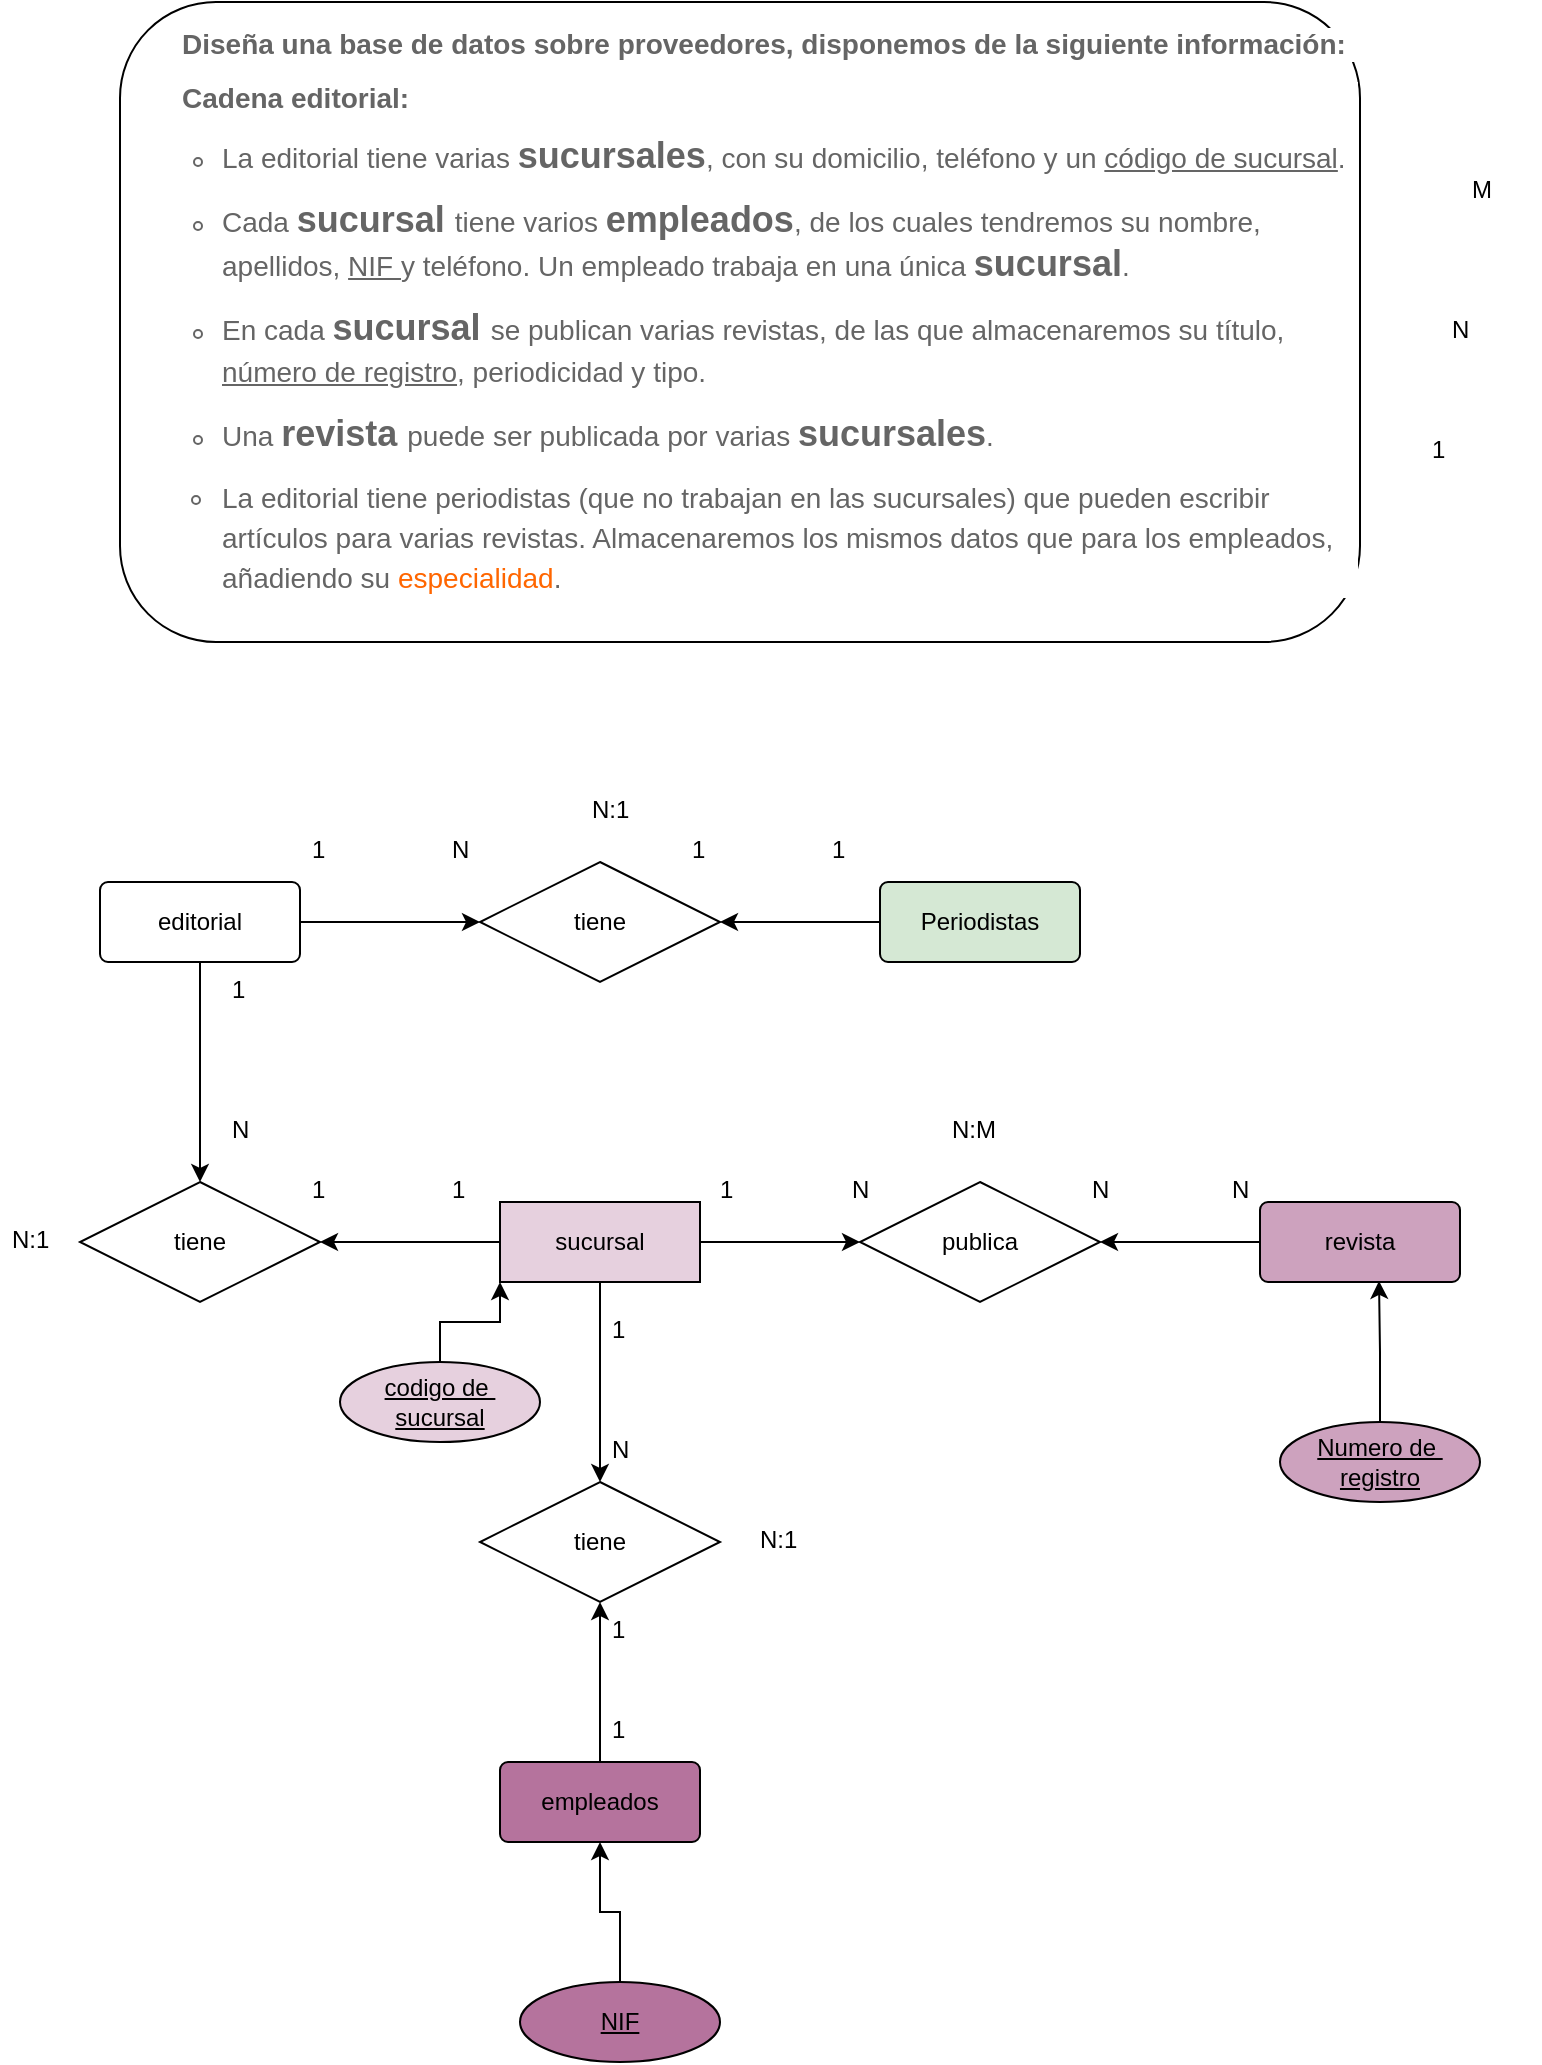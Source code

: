 <mxfile version="21.7.5" type="github">
  <diagram name="Page-1" id="VIYhORaKEfhmIQVhgsaw">
    <mxGraphModel dx="1793" dy="948" grid="1" gridSize="10" guides="1" tooltips="1" connect="1" arrows="1" fold="1" page="1" pageScale="1" pageWidth="827" pageHeight="1169" math="0" shadow="0">
      <root>
        <mxCell id="0" />
        <mxCell id="1" parent="0" />
        <mxCell id="52c86dPeq3qlj9z_Wnzl-1" value="&lt;p style=&quot;margin: 0px 0px 10px 30px; color: rgb(101, 101, 101); font-family: &amp;quot;Source Sans 3&amp;quot;, sans-serif; text-align: left; background-color: rgb(255, 255, 255); font-size: 14px;&quot; dir=&quot;ltr&quot;&gt;&lt;strong&gt;Diseña una base de datos sobre proveedores, disponemos de la siguiente información:&lt;/strong&gt;&lt;/p&gt;&lt;p style=&quot;margin: 0px 0px 10px 30px; color: rgb(101, 101, 101); font-family: &amp;quot;Source Sans 3&amp;quot;, sans-serif; text-align: left; background-color: rgb(255, 255, 255); font-size: 14px;&quot; dir=&quot;ltr&quot;&gt;&lt;/p&gt;&lt;p style=&quot;margin: 0px 0px 10px 30px; color: rgb(101, 101, 101); font-family: &amp;quot;Source Sans 3&amp;quot;, sans-serif; text-align: left; background-color: rgb(255, 255, 255); font-size: 14px;&quot; dir=&quot;ltr&quot;&gt;&lt;strong&gt;Cadena editorial:&lt;/strong&gt;&lt;/p&gt;&lt;ul style=&quot;padding: 0px; margin: 0px 0px 10px 25px; color: rgb(101, 101, 101); font-family: &amp;quot;Source Sans 3&amp;quot;, sans-serif; text-align: left; background-color: rgb(255, 255, 255);&quot; id=&quot;yui_3_17_2_1_1695168816416_113&quot;&gt;&lt;li style=&quot;line-height: 20px; list-style-type: none;&quot; id=&quot;yui_3_17_2_1_1695168816416_112&quot;&gt;&lt;ul style=&quot;padding: 0px; margin: 0px 0px 0px 25px;&quot; id=&quot;yui_3_17_2_1_1695168816416_111&quot;&gt;&lt;li style=&quot;line-height: 20px;&quot; aria-level=&quot;1&quot; dir=&quot;ltr&quot;&gt;&lt;p style=&quot;margin: 0px 0px 10px;&quot; role=&quot;presentation&quot; dir=&quot;ltr&quot;&gt;&lt;span style=&quot;font-size: 14px;&quot;&gt;La editorial tiene varias &lt;/span&gt;&lt;b style=&quot;&quot;&gt;&lt;font style=&quot;font-size: 18px;&quot;&gt;sucursales&lt;/font&gt;&lt;/b&gt;&lt;span style=&quot;font-size: 14px;&quot;&gt;, con su domicilio, teléfono y un &lt;u&gt;código de sucursal&lt;/u&gt;.&lt;/span&gt;&lt;/p&gt;&lt;/li&gt;&lt;li style=&quot;line-height: 20px;&quot; aria-level=&quot;1&quot; dir=&quot;ltr&quot;&gt;&lt;p style=&quot;margin: 0px 0px 10px;&quot; role=&quot;presentation&quot; dir=&quot;ltr&quot;&gt;&lt;span style=&quot;font-size: 14px;&quot;&gt;Cada &lt;/span&gt;&lt;font style=&quot;font-size: 18px;&quot;&gt;&lt;b&gt;sucursal&lt;/b&gt; &lt;/font&gt;&lt;span style=&quot;font-size: 14px;&quot;&gt;tiene varios &lt;/span&gt;&lt;b style=&quot;&quot;&gt;&lt;font style=&quot;font-size: 18px;&quot;&gt;empleados&lt;/font&gt;&lt;/b&gt;&lt;span style=&quot;font-size: 14px;&quot;&gt;, de los cuales tendremos su nombre, apellidos, &lt;u&gt;NIF &lt;/u&gt;y teléfono. Un empleado trabaja en una única &lt;/span&gt;&lt;font style=&quot;font-size: 18px;&quot;&gt;&lt;b&gt;sucursal&lt;/b&gt;&lt;/font&gt;&lt;span style=&quot;font-size: 14px;&quot;&gt;.&lt;/span&gt;&lt;/p&gt;&lt;/li&gt;&lt;li style=&quot;line-height: 20px;&quot; aria-level=&quot;1&quot; dir=&quot;ltr&quot;&gt;&lt;p style=&quot;margin: 0px 0px 10px;&quot; role=&quot;presentation&quot; dir=&quot;ltr&quot;&gt;&lt;span style=&quot;font-size: 14px;&quot;&gt;En cada &lt;/span&gt;&lt;font style=&quot;font-size: 18px;&quot;&gt;&lt;b&gt;sucursal &lt;/b&gt;&lt;/font&gt;&lt;span style=&quot;font-size: 14px;&quot;&gt;se publican varias revistas, de las que almacenaremos su título, &lt;u&gt;número de registro&lt;/u&gt;, periodicidad y tipo.&lt;/span&gt;&lt;/p&gt;&lt;/li&gt;&lt;li style=&quot;line-height: 20px;&quot; aria-level=&quot;1&quot; dir=&quot;ltr&quot;&gt;&lt;p style=&quot;margin: 0px 0px 10px;&quot; role=&quot;presentation&quot; dir=&quot;ltr&quot;&gt;&lt;span style=&quot;font-size: 14px;&quot;&gt;Una &lt;/span&gt;&lt;b style=&quot;&quot;&gt;&lt;font style=&quot;font-size: 18px;&quot;&gt;revista &lt;/font&gt;&lt;/b&gt;&lt;span style=&quot;font-size: 14px;&quot;&gt;puede ser publicada por varias &lt;/span&gt;&lt;font style=&quot;font-size: 18px;&quot;&gt;&lt;b&gt;sucursales&lt;/b&gt;&lt;/font&gt;&lt;span style=&quot;font-size: 14px;&quot;&gt;.&lt;/span&gt;&lt;/p&gt;&lt;/li&gt;&lt;li style=&quot;font-size: 14px; line-height: 20px;&quot; id=&quot;yui_3_17_2_1_1695168816416_123&quot; aria-level=&quot;1&quot; dir=&quot;ltr&quot;&gt;&lt;p style=&quot;margin: 0px 0px 10px;&quot; id=&quot;yui_3_17_2_1_1695168816416_122&quot; role=&quot;presentation&quot; dir=&quot;ltr&quot;&gt;La editorial tiene periodistas (que no trabajan en las sucursales) que pueden escribir artículos para varias revistas. Almacenaremos los mismos datos que para los empleados, añadiendo su&amp;nbsp;&lt;a style=&quot;color: rgb(255, 102, 0); text-decoration-line: none;&quot; href=&quot;http://187.217.4.141/~edc/moodle/mod/choice/view.php?id=5516&quot; title=&quot;Especialidad&quot; class=&quot;autolink&quot;&gt;especialidad&lt;/a&gt;.&lt;/p&gt;&lt;/li&gt;&lt;/ul&gt;&lt;/li&gt;&lt;/ul&gt;" style="rounded=1;whiteSpace=wrap;html=1;" vertex="1" parent="1">
          <mxGeometry x="80" y="40" width="620" height="320" as="geometry" />
        </mxCell>
        <mxCell id="52c86dPeq3qlj9z_Wnzl-6" style="edgeStyle=orthogonalEdgeStyle;rounded=0;orthogonalLoop=1;jettySize=auto;html=1;entryX=0.5;entryY=0;entryDx=0;entryDy=0;" edge="1" parent="1" source="52c86dPeq3qlj9z_Wnzl-2" target="52c86dPeq3qlj9z_Wnzl-5">
          <mxGeometry relative="1" as="geometry" />
        </mxCell>
        <mxCell id="52c86dPeq3qlj9z_Wnzl-17" style="edgeStyle=orthogonalEdgeStyle;rounded=0;orthogonalLoop=1;jettySize=auto;html=1;entryX=0;entryY=0.5;entryDx=0;entryDy=0;" edge="1" parent="1" source="52c86dPeq3qlj9z_Wnzl-2" target="52c86dPeq3qlj9z_Wnzl-16">
          <mxGeometry relative="1" as="geometry" />
        </mxCell>
        <mxCell id="52c86dPeq3qlj9z_Wnzl-37" style="edgeStyle=orthogonalEdgeStyle;rounded=0;orthogonalLoop=1;jettySize=auto;html=1;entryX=1;entryY=0.5;entryDx=0;entryDy=0;" edge="1" parent="1" source="52c86dPeq3qlj9z_Wnzl-2" target="52c86dPeq3qlj9z_Wnzl-28">
          <mxGeometry relative="1" as="geometry" />
        </mxCell>
        <mxCell id="52c86dPeq3qlj9z_Wnzl-2" value="sucursal" style="whiteSpace=wrap;html=1;align=center;fillColor=#E6D0DE;" vertex="1" parent="1">
          <mxGeometry x="270" y="640" width="100" height="40" as="geometry" />
        </mxCell>
        <mxCell id="52c86dPeq3qlj9z_Wnzl-20" style="edgeStyle=orthogonalEdgeStyle;rounded=0;orthogonalLoop=1;jettySize=auto;html=1;entryX=1;entryY=0.5;entryDx=0;entryDy=0;" edge="1" parent="1" source="52c86dPeq3qlj9z_Wnzl-3" target="52c86dPeq3qlj9z_Wnzl-16">
          <mxGeometry relative="1" as="geometry" />
        </mxCell>
        <mxCell id="52c86dPeq3qlj9z_Wnzl-3" value="revista" style="rounded=1;arcSize=10;whiteSpace=wrap;html=1;align=center;fillColor=#CDA2BE;" vertex="1" parent="1">
          <mxGeometry x="650" y="640" width="100" height="40" as="geometry" />
        </mxCell>
        <mxCell id="52c86dPeq3qlj9z_Wnzl-14" style="edgeStyle=orthogonalEdgeStyle;rounded=0;orthogonalLoop=1;jettySize=auto;html=1;entryX=0.5;entryY=1;entryDx=0;entryDy=0;" edge="1" parent="1" source="52c86dPeq3qlj9z_Wnzl-4" target="52c86dPeq3qlj9z_Wnzl-5">
          <mxGeometry relative="1" as="geometry" />
        </mxCell>
        <mxCell id="52c86dPeq3qlj9z_Wnzl-4" value="empleados" style="rounded=1;arcSize=10;whiteSpace=wrap;html=1;align=center;fillColor=#B5739D;" vertex="1" parent="1">
          <mxGeometry x="270" y="920" width="100" height="40" as="geometry" />
        </mxCell>
        <mxCell id="52c86dPeq3qlj9z_Wnzl-5" value="tiene" style="shape=rhombus;perimeter=rhombusPerimeter;whiteSpace=wrap;html=1;align=center;" vertex="1" parent="1">
          <mxGeometry x="260" y="780" width="120" height="60" as="geometry" />
        </mxCell>
        <mxCell id="52c86dPeq3qlj9z_Wnzl-7" value="1" style="text;strokeColor=none;fillColor=none;spacingLeft=4;spacingRight=4;overflow=hidden;rotatable=0;points=[[0,0.5],[1,0.5]];portConstraint=eastwest;fontSize=12;whiteSpace=wrap;html=1;" vertex="1" parent="1">
          <mxGeometry x="320" y="890" width="40" height="30" as="geometry" />
        </mxCell>
        <mxCell id="52c86dPeq3qlj9z_Wnzl-8" value="N" style="text;strokeColor=none;fillColor=none;spacingLeft=4;spacingRight=4;overflow=hidden;rotatable=0;points=[[0,0.5],[1,0.5]];portConstraint=eastwest;fontSize=12;whiteSpace=wrap;html=1;" vertex="1" parent="1">
          <mxGeometry x="320" y="750" width="40" height="30" as="geometry" />
        </mxCell>
        <mxCell id="52c86dPeq3qlj9z_Wnzl-9" value="M" style="text;strokeColor=none;fillColor=none;spacingLeft=4;spacingRight=4;overflow=hidden;rotatable=0;points=[[0,0.5],[1,0.5]];portConstraint=eastwest;fontSize=12;whiteSpace=wrap;html=1;" vertex="1" parent="1">
          <mxGeometry x="750" y="120" width="40" height="30" as="geometry" />
        </mxCell>
        <mxCell id="52c86dPeq3qlj9z_Wnzl-10" value="1" style="text;strokeColor=none;fillColor=none;spacingLeft=4;spacingRight=4;overflow=hidden;rotatable=0;points=[[0,0.5],[1,0.5]];portConstraint=eastwest;fontSize=12;whiteSpace=wrap;html=1;" vertex="1" parent="1">
          <mxGeometry x="320" y="690" width="40" height="30" as="geometry" />
        </mxCell>
        <mxCell id="52c86dPeq3qlj9z_Wnzl-11" value="N" style="text;strokeColor=none;fillColor=none;spacingLeft=4;spacingRight=4;overflow=hidden;rotatable=0;points=[[0,0.5],[1,0.5]];portConstraint=eastwest;fontSize=12;whiteSpace=wrap;html=1;" vertex="1" parent="1">
          <mxGeometry x="560" y="620" width="40" height="30" as="geometry" />
        </mxCell>
        <mxCell id="52c86dPeq3qlj9z_Wnzl-13" value="1" style="text;strokeColor=none;fillColor=none;spacingLeft=4;spacingRight=4;overflow=hidden;rotatable=0;points=[[0,0.5],[1,0.5]];portConstraint=eastwest;fontSize=12;whiteSpace=wrap;html=1;" vertex="1" parent="1">
          <mxGeometry x="170" y="450" width="40" height="30" as="geometry" />
        </mxCell>
        <mxCell id="52c86dPeq3qlj9z_Wnzl-15" value="1" style="text;strokeColor=none;fillColor=none;spacingLeft=4;spacingRight=4;overflow=hidden;rotatable=0;points=[[0,0.5],[1,0.5]];portConstraint=eastwest;fontSize=12;whiteSpace=wrap;html=1;" vertex="1" parent="1">
          <mxGeometry x="320" y="840" width="40" height="30" as="geometry" />
        </mxCell>
        <mxCell id="52c86dPeq3qlj9z_Wnzl-16" value="publica" style="shape=rhombus;perimeter=rhombusPerimeter;whiteSpace=wrap;html=1;align=center;" vertex="1" parent="1">
          <mxGeometry x="450" y="630" width="120" height="60" as="geometry" />
        </mxCell>
        <mxCell id="52c86dPeq3qlj9z_Wnzl-18" value="1" style="text;strokeColor=none;fillColor=none;spacingLeft=4;spacingRight=4;overflow=hidden;rotatable=0;points=[[0,0.5],[1,0.5]];portConstraint=eastwest;fontSize=12;whiteSpace=wrap;html=1;" vertex="1" parent="1">
          <mxGeometry x="374" y="620" width="40" height="30" as="geometry" />
        </mxCell>
        <mxCell id="52c86dPeq3qlj9z_Wnzl-19" value="N" style="text;strokeColor=none;fillColor=none;spacingLeft=4;spacingRight=4;overflow=hidden;rotatable=0;points=[[0,0.5],[1,0.5]];portConstraint=eastwest;fontSize=12;whiteSpace=wrap;html=1;" vertex="1" parent="1">
          <mxGeometry x="440" y="620" width="40" height="30" as="geometry" />
        </mxCell>
        <mxCell id="52c86dPeq3qlj9z_Wnzl-21" value="N" style="text;strokeColor=none;fillColor=none;spacingLeft=4;spacingRight=4;overflow=hidden;rotatable=0;points=[[0,0.5],[1,0.5]];portConstraint=eastwest;fontSize=12;whiteSpace=wrap;html=1;" vertex="1" parent="1">
          <mxGeometry x="740" y="190" width="40" height="30" as="geometry" />
        </mxCell>
        <mxCell id="52c86dPeq3qlj9z_Wnzl-25" value="N" style="text;strokeColor=none;fillColor=none;spacingLeft=4;spacingRight=4;overflow=hidden;rotatable=0;points=[[0,0.5],[1,0.5]];portConstraint=eastwest;fontSize=12;whiteSpace=wrap;html=1;" vertex="1" parent="1">
          <mxGeometry x="630" y="620" width="40" height="30" as="geometry" />
        </mxCell>
        <mxCell id="52c86dPeq3qlj9z_Wnzl-30" style="edgeStyle=orthogonalEdgeStyle;rounded=0;orthogonalLoop=1;jettySize=auto;html=1;entryX=0;entryY=0.5;entryDx=0;entryDy=0;" edge="1" parent="1" source="52c86dPeq3qlj9z_Wnzl-27" target="52c86dPeq3qlj9z_Wnzl-29">
          <mxGeometry relative="1" as="geometry" />
        </mxCell>
        <mxCell id="52c86dPeq3qlj9z_Wnzl-33" style="edgeStyle=orthogonalEdgeStyle;rounded=0;orthogonalLoop=1;jettySize=auto;html=1;entryX=0.5;entryY=0;entryDx=0;entryDy=0;" edge="1" parent="1" source="52c86dPeq3qlj9z_Wnzl-27" target="52c86dPeq3qlj9z_Wnzl-28">
          <mxGeometry relative="1" as="geometry" />
        </mxCell>
        <mxCell id="52c86dPeq3qlj9z_Wnzl-27" value="editorial" style="rounded=1;arcSize=10;whiteSpace=wrap;html=1;align=center;" vertex="1" parent="1">
          <mxGeometry x="70" y="480" width="100" height="40" as="geometry" />
        </mxCell>
        <mxCell id="52c86dPeq3qlj9z_Wnzl-28" value="tiene" style="shape=rhombus;perimeter=rhombusPerimeter;whiteSpace=wrap;html=1;align=center;" vertex="1" parent="1">
          <mxGeometry x="60" y="630" width="120" height="60" as="geometry" />
        </mxCell>
        <mxCell id="52c86dPeq3qlj9z_Wnzl-29" value="tiene" style="shape=rhombus;perimeter=rhombusPerimeter;whiteSpace=wrap;html=1;align=center;" vertex="1" parent="1">
          <mxGeometry x="260" y="470" width="120" height="60" as="geometry" />
        </mxCell>
        <mxCell id="52c86dPeq3qlj9z_Wnzl-34" value="1" style="text;strokeColor=none;fillColor=none;spacingLeft=4;spacingRight=4;overflow=hidden;rotatable=0;points=[[0,0.5],[1,0.5]];portConstraint=eastwest;fontSize=12;whiteSpace=wrap;html=1;" vertex="1" parent="1">
          <mxGeometry x="730" y="250" width="40" height="30" as="geometry" />
        </mxCell>
        <mxCell id="52c86dPeq3qlj9z_Wnzl-35" value="1" style="text;strokeColor=none;fillColor=none;spacingLeft=4;spacingRight=4;overflow=hidden;rotatable=0;points=[[0,0.5],[1,0.5]];portConstraint=eastwest;fontSize=12;whiteSpace=wrap;html=1;" vertex="1" parent="1">
          <mxGeometry x="130" y="520" width="40" height="30" as="geometry" />
        </mxCell>
        <mxCell id="52c86dPeq3qlj9z_Wnzl-36" value="N" style="text;strokeColor=none;fillColor=none;spacingLeft=4;spacingRight=4;overflow=hidden;rotatable=0;points=[[0,0.5],[1,0.5]];portConstraint=eastwest;fontSize=12;whiteSpace=wrap;html=1;" vertex="1" parent="1">
          <mxGeometry x="130" y="590" width="40" height="30" as="geometry" />
        </mxCell>
        <mxCell id="52c86dPeq3qlj9z_Wnzl-38" value="1" style="text;strokeColor=none;fillColor=none;spacingLeft=4;spacingRight=4;overflow=hidden;rotatable=0;points=[[0,0.5],[1,0.5]];portConstraint=eastwest;fontSize=12;whiteSpace=wrap;html=1;" vertex="1" parent="1">
          <mxGeometry x="240" y="620" width="40" height="30" as="geometry" />
        </mxCell>
        <mxCell id="52c86dPeq3qlj9z_Wnzl-40" value="1" style="text;strokeColor=none;fillColor=none;spacingLeft=4;spacingRight=4;overflow=hidden;rotatable=0;points=[[0,0.5],[1,0.5]];portConstraint=eastwest;fontSize=12;whiteSpace=wrap;html=1;" vertex="1" parent="1">
          <mxGeometry x="170" y="620" width="40" height="30" as="geometry" />
        </mxCell>
        <mxCell id="52c86dPeq3qlj9z_Wnzl-45" style="edgeStyle=orthogonalEdgeStyle;rounded=0;orthogonalLoop=1;jettySize=auto;html=1;entryX=1;entryY=0.5;entryDx=0;entryDy=0;" edge="1" parent="1" source="52c86dPeq3qlj9z_Wnzl-41" target="52c86dPeq3qlj9z_Wnzl-29">
          <mxGeometry relative="1" as="geometry" />
        </mxCell>
        <mxCell id="52c86dPeq3qlj9z_Wnzl-41" value="Periodistas" style="rounded=1;arcSize=10;whiteSpace=wrap;html=1;align=center;fillColor=#D5E8D4;" vertex="1" parent="1">
          <mxGeometry x="460" y="480" width="100" height="40" as="geometry" />
        </mxCell>
        <mxCell id="52c86dPeq3qlj9z_Wnzl-43" value="N" style="text;strokeColor=none;fillColor=none;spacingLeft=4;spacingRight=4;overflow=hidden;rotatable=0;points=[[0,0.5],[1,0.5]];portConstraint=eastwest;fontSize=12;whiteSpace=wrap;html=1;" vertex="1" parent="1">
          <mxGeometry x="240" y="450" width="40" height="30" as="geometry" />
        </mxCell>
        <mxCell id="52c86dPeq3qlj9z_Wnzl-44" value="1" style="text;strokeColor=none;fillColor=none;spacingLeft=4;spacingRight=4;overflow=hidden;rotatable=0;points=[[0,0.5],[1,0.5]];portConstraint=eastwest;fontSize=12;whiteSpace=wrap;html=1;" vertex="1" parent="1">
          <mxGeometry x="430" y="450" width="40" height="30" as="geometry" />
        </mxCell>
        <mxCell id="52c86dPeq3qlj9z_Wnzl-46" value="1" style="text;strokeColor=none;fillColor=none;spacingLeft=4;spacingRight=4;overflow=hidden;rotatable=0;points=[[0,0.5],[1,0.5]];portConstraint=eastwest;fontSize=12;whiteSpace=wrap;html=1;" vertex="1" parent="1">
          <mxGeometry x="360" y="450" width="40" height="30" as="geometry" />
        </mxCell>
        <mxCell id="52c86dPeq3qlj9z_Wnzl-53" style="edgeStyle=orthogonalEdgeStyle;rounded=0;orthogonalLoop=1;jettySize=auto;html=1;entryX=0.595;entryY=0.987;entryDx=0;entryDy=0;entryPerimeter=0;" edge="1" parent="1" source="52c86dPeq3qlj9z_Wnzl-49" target="52c86dPeq3qlj9z_Wnzl-3">
          <mxGeometry relative="1" as="geometry" />
        </mxCell>
        <mxCell id="52c86dPeq3qlj9z_Wnzl-49" value="Numero de&amp;nbsp;&lt;br&gt;registro" style="ellipse;whiteSpace=wrap;html=1;align=center;fontStyle=4;fillColor=#CDA2BE;" vertex="1" parent="1">
          <mxGeometry x="660" y="750" width="100" height="40" as="geometry" />
        </mxCell>
        <mxCell id="52c86dPeq3qlj9z_Wnzl-52" style="edgeStyle=orthogonalEdgeStyle;rounded=0;orthogonalLoop=1;jettySize=auto;html=1;entryX=0;entryY=1;entryDx=0;entryDy=0;" edge="1" parent="1" source="52c86dPeq3qlj9z_Wnzl-50" target="52c86dPeq3qlj9z_Wnzl-2">
          <mxGeometry relative="1" as="geometry" />
        </mxCell>
        <mxCell id="52c86dPeq3qlj9z_Wnzl-50" value="codigo de&amp;nbsp;&lt;br&gt;sucursal" style="ellipse;whiteSpace=wrap;html=1;align=center;fontStyle=4;fillColor=#E6D0DE;" vertex="1" parent="1">
          <mxGeometry x="190" y="720" width="100" height="40" as="geometry" />
        </mxCell>
        <mxCell id="52c86dPeq3qlj9z_Wnzl-54" style="edgeStyle=orthogonalEdgeStyle;rounded=0;orthogonalLoop=1;jettySize=auto;html=1;" edge="1" parent="1" source="52c86dPeq3qlj9z_Wnzl-51" target="52c86dPeq3qlj9z_Wnzl-4">
          <mxGeometry relative="1" as="geometry" />
        </mxCell>
        <mxCell id="52c86dPeq3qlj9z_Wnzl-51" value="NIF" style="ellipse;whiteSpace=wrap;html=1;align=center;fontStyle=4;fillColor=#B5739D;" vertex="1" parent="1">
          <mxGeometry x="280" y="1030" width="100" height="40" as="geometry" />
        </mxCell>
        <mxCell id="52c86dPeq3qlj9z_Wnzl-55" value="N:1" style="text;strokeColor=none;fillColor=none;spacingLeft=4;spacingRight=4;overflow=hidden;rotatable=0;points=[[0,0.5],[1,0.5]];portConstraint=eastwest;fontSize=12;whiteSpace=wrap;html=1;" vertex="1" parent="1">
          <mxGeometry x="20" y="645" width="40" height="30" as="geometry" />
        </mxCell>
        <mxCell id="52c86dPeq3qlj9z_Wnzl-56" value="N:1" style="text;strokeColor=none;fillColor=none;spacingLeft=4;spacingRight=4;overflow=hidden;rotatable=0;points=[[0,0.5],[1,0.5]];portConstraint=eastwest;fontSize=12;whiteSpace=wrap;html=1;" vertex="1" parent="1">
          <mxGeometry x="310" y="430" width="40" height="30" as="geometry" />
        </mxCell>
        <mxCell id="52c86dPeq3qlj9z_Wnzl-57" value="N:M" style="text;strokeColor=none;fillColor=none;spacingLeft=4;spacingRight=4;overflow=hidden;rotatable=0;points=[[0,0.5],[1,0.5]];portConstraint=eastwest;fontSize=12;whiteSpace=wrap;html=1;" vertex="1" parent="1">
          <mxGeometry x="490" y="590" width="40" height="30" as="geometry" />
        </mxCell>
        <mxCell id="52c86dPeq3qlj9z_Wnzl-58" value="N:1" style="text;strokeColor=none;fillColor=none;spacingLeft=4;spacingRight=4;overflow=hidden;rotatable=0;points=[[0,0.5],[1,0.5]];portConstraint=eastwest;fontSize=12;whiteSpace=wrap;html=1;" vertex="1" parent="1">
          <mxGeometry x="394" y="795" width="40" height="30" as="geometry" />
        </mxCell>
      </root>
    </mxGraphModel>
  </diagram>
</mxfile>
